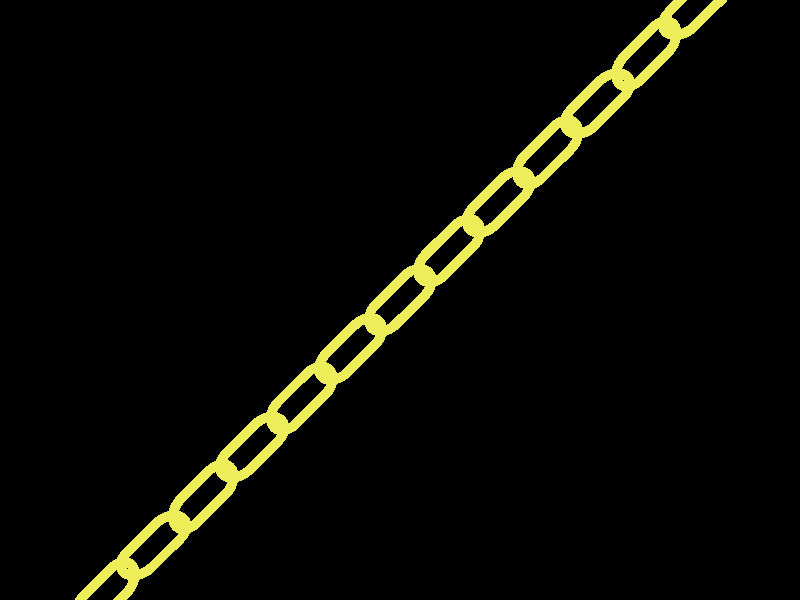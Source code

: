 #include "colors.inc"
#include "stones.inc"
#include "shapes.inc"
#include "textures.inc"

camera {
    location <0, .1, -30>
    look_at 0
    angle 30
  }

light_source { <30, 30, -100> White }



  #declare Half_Torus = difference {
    torus {
      4,1
      sturm
      rotate x*-90  // so we can see it from the top
    }
    box { <-5, -5, -1>, <5, 0, 1> }
  }
    
  #declare Chain_Segment = cylinder {
    <0, 4, 0>, <0, -4, 0>, 1
  }

  #declare Chain_Gold = texture {
    pigment { BrightGold }
    finish {
      ambient .1
      diffuse .4
      reflection .25
      specular 1
      metallic
    }
  }
  
  #declare Flip_It_Over = x*180;
  #declare Torus_Translate = 8;

  #declare Link = union {
    object {
      Half_Torus
      translate y*Torus_Translate/2
    }
    object {
      Half_Torus
      rotate Flip_It_Over
      translate -y*Torus_Translate/2
    }
    object {
      Chain_Segment
      translate x*Torus_Translate/2
    }
    object {
      Chain_Segment
      translate -x*Torus_Translate/2
    }    texture { Chain_Gold }
  }  

#declare Link_Translate = Torus_Translate*2-2*y;

#declare Link_Pair =
  union {
    object { Link }
    object { Link translate y*Link_Translate rotate y*90 }
  }

#declare Chain = union {
    object { Link_Pair}
    object { Link_Pair translate  y*Link_Translate*2 }
    object { Link_Pair translate  y*Link_Translate*4 }
    object { Link_Pair translate  y*Link_Translate*6 }
    object { Link_Pair translate -y*Link_Translate*2 }
    object { Link_Pair translate -y*Link_Translate*4 }
    object { Link_Pair translate -y*Link_Translate*6 }
  }
  
object { Chain scale .1 rotate <0, 45, -45> }
